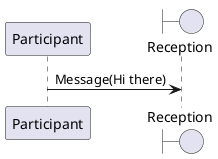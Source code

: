 @startuml
participant Participant as Foo
boundary    Reception    as Foo1
Foo -> Foo1 : Message(Hi there)
@enduml